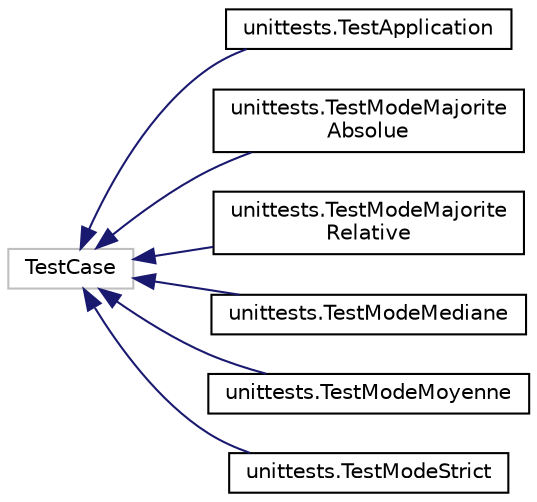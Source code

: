 digraph "Graphical Class Hierarchy"
{
  edge [fontname="Helvetica",fontsize="10",labelfontname="Helvetica",labelfontsize="10"];
  node [fontname="Helvetica",fontsize="10",shape=record];
  rankdir="LR";
  Node1 [label="TestCase",height=0.2,width=0.4,color="grey75", fillcolor="white", style="filled"];
  Node1 -> Node0 [dir="back",color="midnightblue",fontsize="10",style="solid",fontname="Helvetica"];
  Node0 [label="unittests.TestApplication",height=0.2,width=0.4,color="black", fillcolor="white", style="filled",URL="$classunittests_1_1_test_application.html"];
  Node1 -> Node3 [dir="back",color="midnightblue",fontsize="10",style="solid",fontname="Helvetica"];
  Node3 [label="unittests.TestModeMajorite\lAbsolue",height=0.2,width=0.4,color="black", fillcolor="white", style="filled",URL="$classunittests_1_1_test_mode_majorite_absolue.html"];
  Node1 -> Node4 [dir="back",color="midnightblue",fontsize="10",style="solid",fontname="Helvetica"];
  Node4 [label="unittests.TestModeMajorite\lRelative",height=0.2,width=0.4,color="black", fillcolor="white", style="filled",URL="$classunittests_1_1_test_mode_majorite_relative.html"];
  Node1 -> Node5 [dir="back",color="midnightblue",fontsize="10",style="solid",fontname="Helvetica"];
  Node5 [label="unittests.TestModeMediane",height=0.2,width=0.4,color="black", fillcolor="white", style="filled",URL="$classunittests_1_1_test_mode_mediane.html"];
  Node1 -> Node6 [dir="back",color="midnightblue",fontsize="10",style="solid",fontname="Helvetica"];
  Node6 [label="unittests.TestModeMoyenne",height=0.2,width=0.4,color="black", fillcolor="white", style="filled",URL="$classunittests_1_1_test_mode_moyenne.html"];
  Node1 -> Node7 [dir="back",color="midnightblue",fontsize="10",style="solid",fontname="Helvetica"];
  Node7 [label="unittests.TestModeStrict",height=0.2,width=0.4,color="black", fillcolor="white", style="filled",URL="$classunittests_1_1_test_mode_strict.html"];
}
